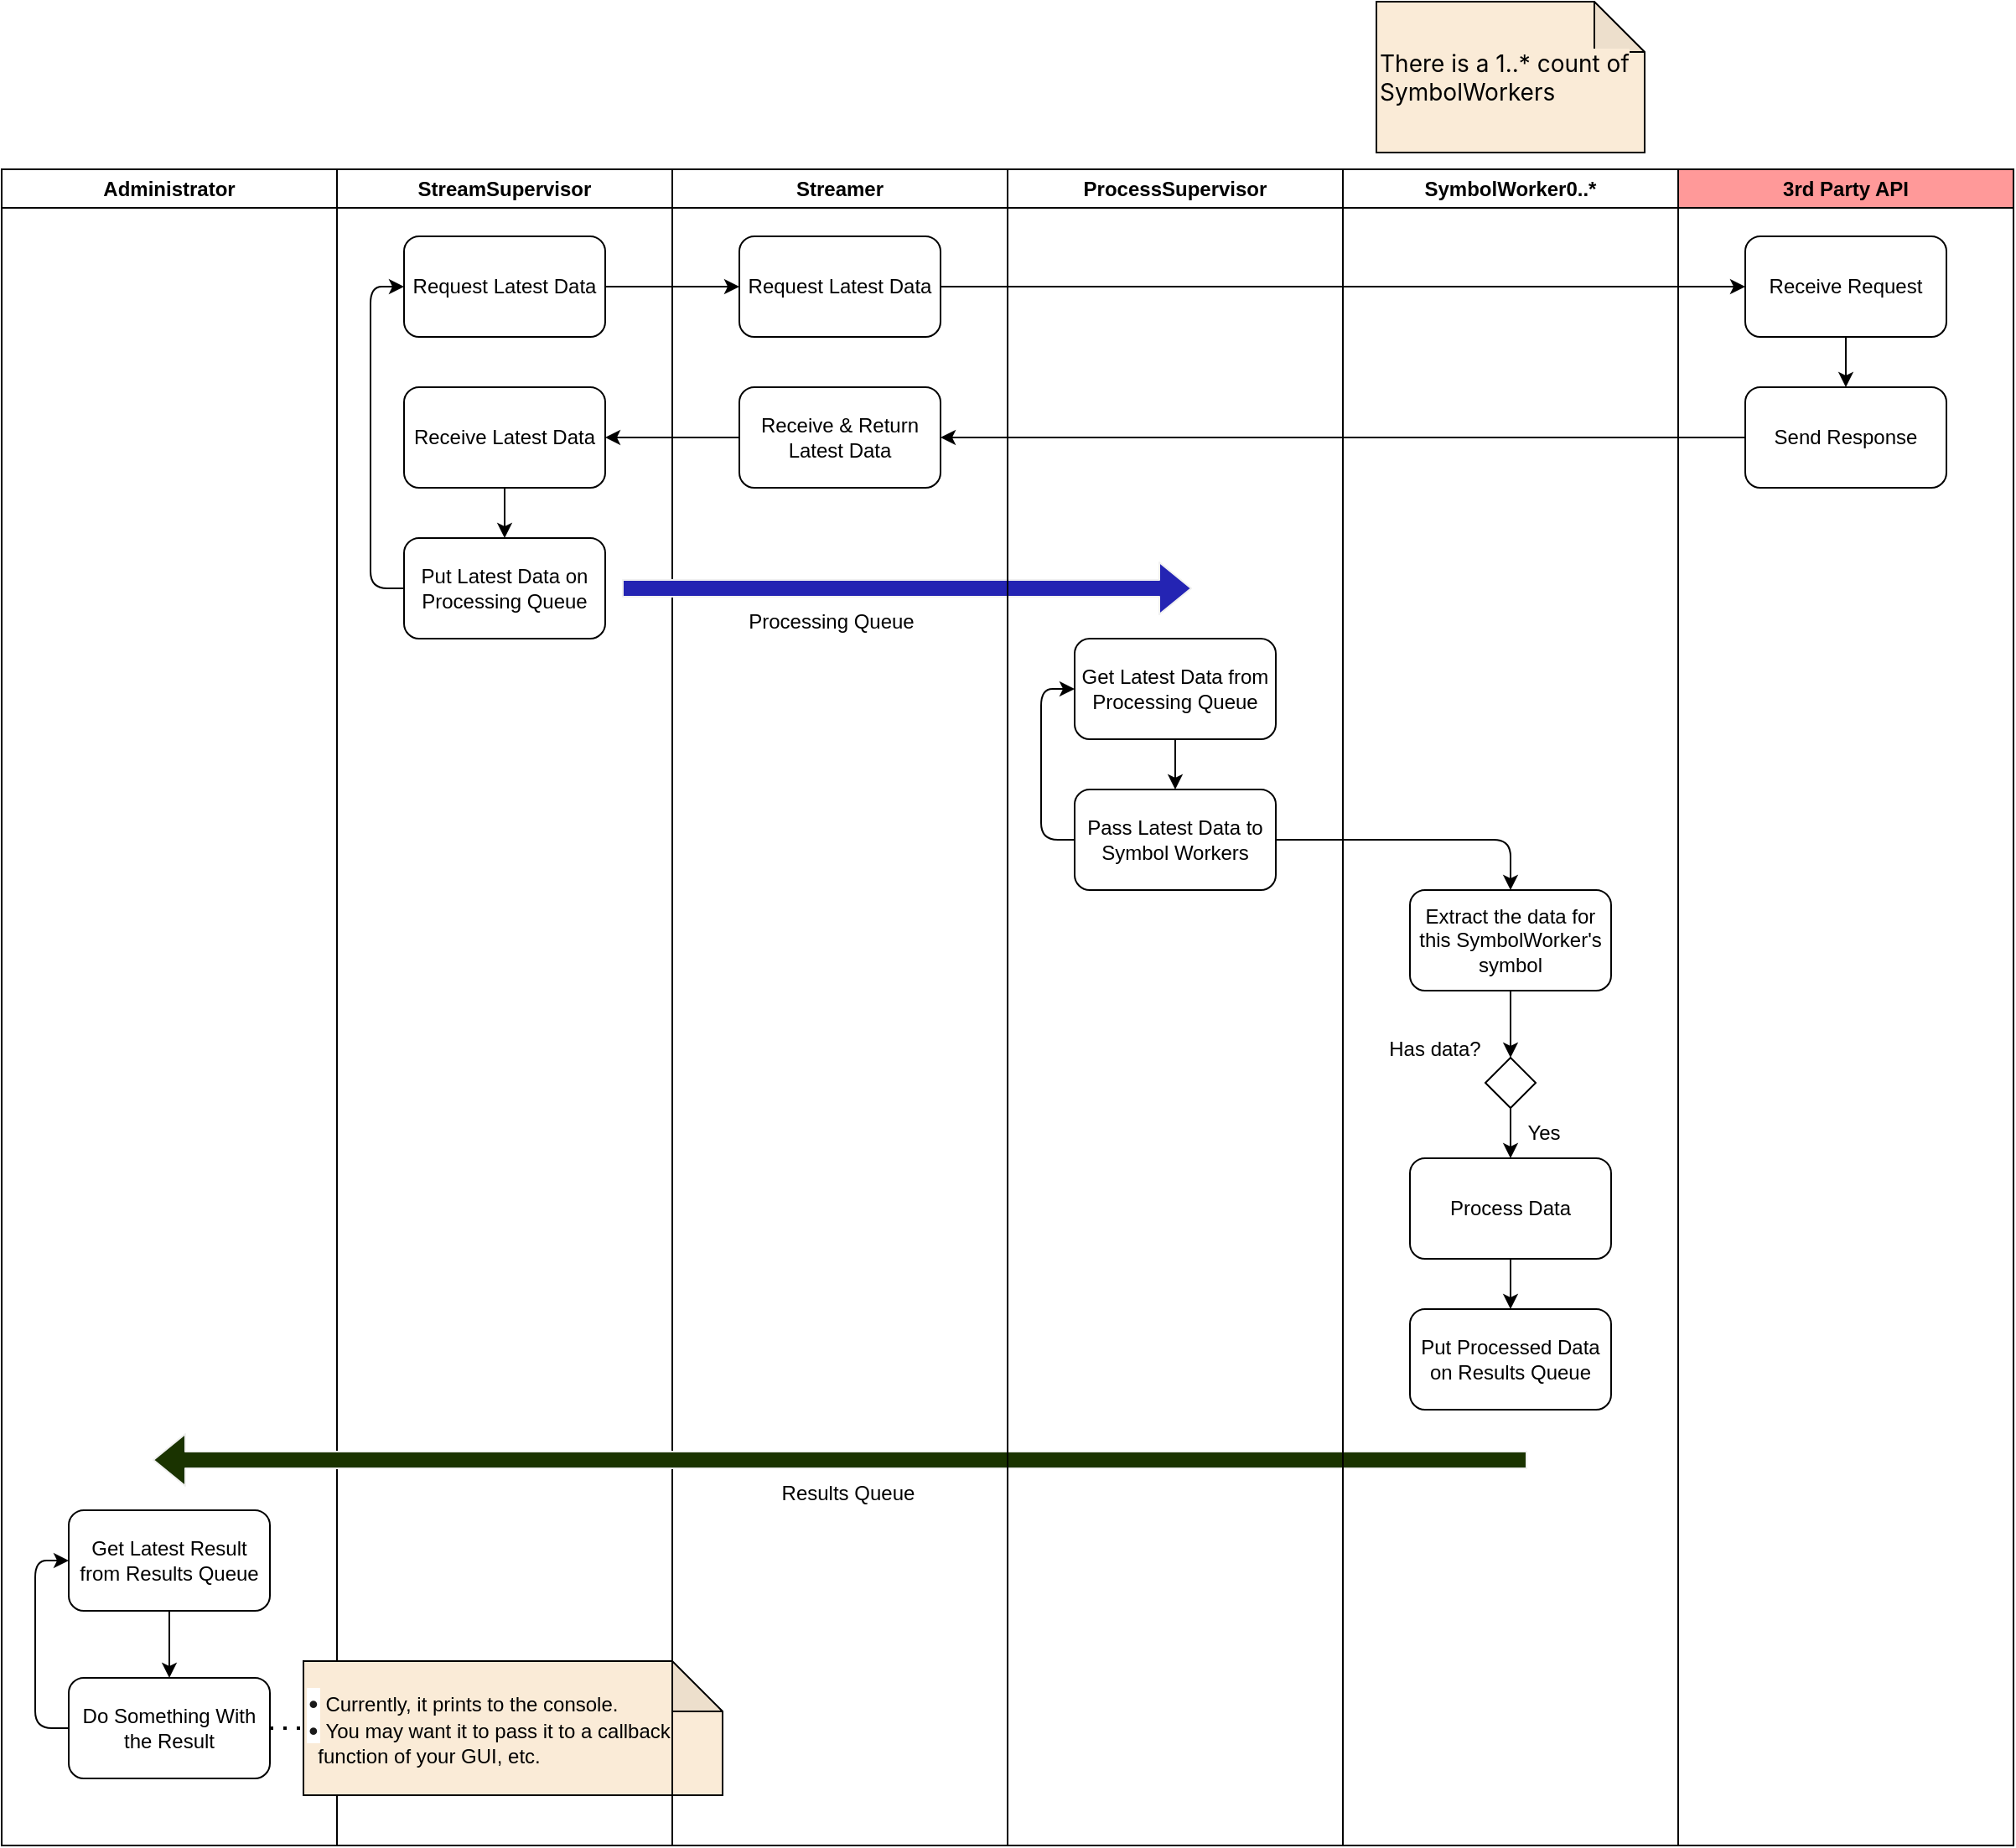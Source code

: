 <mxfile>
    <diagram id="RAs4SvAo-ulhIKiZPfPh" name="Page-1">
        <mxGraphModel dx="959" dy="490" grid="1" gridSize="10" guides="1" tooltips="1" connect="1" arrows="1" fold="1" page="1" pageScale="1" pageWidth="2339" pageHeight="3300" math="0" shadow="0">
            <root>
                <mxCell id="0"/>
                <mxCell id="1" parent="0"/>
                <mxCell id="2" value="Administrator&lt;br&gt;" style="swimlane;whiteSpace=wrap;html=1;startSize=23;" parent="1" vertex="1">
                    <mxGeometry x="40" y="110" width="200" height="1000" as="geometry"/>
                </mxCell>
                <mxCell id="43" value="Get Latest Result from Results&amp;nbsp;Queue" style="rounded=1;whiteSpace=wrap;html=1;" parent="2" vertex="1">
                    <mxGeometry x="40" y="800" width="120" height="60" as="geometry"/>
                </mxCell>
                <mxCell id="45" value="Do Something With the Result" style="rounded=1;whiteSpace=wrap;html=1;" parent="2" vertex="1">
                    <mxGeometry x="40" y="900" width="120" height="60" as="geometry"/>
                </mxCell>
                <mxCell id="46" value="" style="endArrow=classic;html=1;fillColor=#000033;exitX=0.5;exitY=1;exitDx=0;exitDy=0;" parent="2" source="43" target="45" edge="1">
                    <mxGeometry width="50" height="50" relative="1" as="geometry">
                        <mxPoint x="290" y="830" as="sourcePoint"/>
                        <mxPoint x="340" y="780" as="targetPoint"/>
                    </mxGeometry>
                </mxCell>
                <mxCell id="65" value="" style="endArrow=classic;html=1;fillColor=#1A3300;exitX=0;exitY=0.5;exitDx=0;exitDy=0;entryX=0;entryY=0.5;entryDx=0;entryDy=0;" edge="1" parent="2" source="45" target="43">
                    <mxGeometry width="50" height="50" relative="1" as="geometry">
                        <mxPoint x="-30" y="920" as="sourcePoint"/>
                        <mxPoint x="20" y="870" as="targetPoint"/>
                        <Array as="points">
                            <mxPoint x="20" y="930"/>
                            <mxPoint x="20" y="830"/>
                        </Array>
                    </mxGeometry>
                </mxCell>
                <mxCell id="3" value="StreamSupervisor" style="swimlane;whiteSpace=wrap;html=1;startSize=23;" parent="1" vertex="1">
                    <mxGeometry x="240" y="110" width="200" height="1000" as="geometry"/>
                </mxCell>
                <mxCell id="9" value="Request Latest Data" style="rounded=1;whiteSpace=wrap;html=1;" parent="3" vertex="1">
                    <mxGeometry x="40" y="40" width="120" height="60" as="geometry"/>
                </mxCell>
                <mxCell id="17" value="Receive Latest Data" style="rounded=1;whiteSpace=wrap;html=1;" parent="3" vertex="1">
                    <mxGeometry x="40" y="130" width="120" height="60" as="geometry"/>
                </mxCell>
                <mxCell id="18" value="Put Latest Data on Processing Queue" style="rounded=1;whiteSpace=wrap;html=1;" parent="3" vertex="1">
                    <mxGeometry x="40" y="220" width="120" height="60" as="geometry"/>
                </mxCell>
                <mxCell id="20" value="" style="endArrow=classic;html=1;exitX=0.5;exitY=1;exitDx=0;exitDy=0;entryX=0.5;entryY=0;entryDx=0;entryDy=0;" parent="3" source="17" target="18" edge="1">
                    <mxGeometry width="50" height="50" relative="1" as="geometry">
                        <mxPoint x="240" y="320" as="sourcePoint"/>
                        <mxPoint x="290" y="270" as="targetPoint"/>
                    </mxGeometry>
                </mxCell>
                <mxCell id="50" value="" style="endArrow=classic;html=1;fillColor=#000033;exitX=0;exitY=0.5;exitDx=0;exitDy=0;entryX=0;entryY=0.5;entryDx=0;entryDy=0;" parent="3" source="18" target="9" edge="1">
                    <mxGeometry width="50" height="50" relative="1" as="geometry">
                        <mxPoint x="40" y="360" as="sourcePoint"/>
                        <mxPoint x="90" y="310" as="targetPoint"/>
                        <Array as="points">
                            <mxPoint x="20" y="250"/>
                            <mxPoint x="20" y="70"/>
                        </Array>
                    </mxGeometry>
                </mxCell>
                <mxCell id="62" value="&lt;span style=&quot;color: rgba(0, 0, 0, 0.9); font-family: -apple-system, system-ui, BlinkMacSystemFont, &amp;quot;Segoe UI&amp;quot;, Roboto, &amp;quot;Helvetica Neue&amp;quot;, &amp;quot;Fira Sans&amp;quot;, Ubuntu, Oxygen, &amp;quot;Oxygen Sans&amp;quot;, Cantarell, &amp;quot;Droid Sans&amp;quot;, &amp;quot;Apple Color Emoji&amp;quot;, &amp;quot;Segoe UI Emoji&amp;quot;, &amp;quot;Segoe UI Emoji&amp;quot;, &amp;quot;Segoe UI Symbol&amp;quot;, &amp;quot;Lucida Grande&amp;quot;, Helvetica, Arial, sans-serif; font-size: 14px; background-color: rgb(255, 255, 255);&quot;&gt;•&lt;/span&gt;&lt;font color=&quot;#000000&quot;&gt;&amp;nbsp;Currently, it prints to the console.&lt;br&gt;&lt;/font&gt;&lt;span style=&quot;color: rgba(0, 0, 0, 0.9); font-family: -apple-system, system-ui, BlinkMacSystemFont, &amp;quot;Segoe UI&amp;quot;, Roboto, &amp;quot;Helvetica Neue&amp;quot;, &amp;quot;Fira Sans&amp;quot;, Ubuntu, Oxygen, &amp;quot;Oxygen Sans&amp;quot;, Cantarell, &amp;quot;Droid Sans&amp;quot;, &amp;quot;Apple Color Emoji&amp;quot;, &amp;quot;Segoe UI Emoji&amp;quot;, &amp;quot;Segoe UI Emoji&amp;quot;, &amp;quot;Segoe UI Symbol&amp;quot;, &amp;quot;Lucida Grande&amp;quot;, Helvetica, Arial, sans-serif; font-size: 14px; background-color: rgb(255, 255, 255);&quot;&gt;•&lt;/span&gt;&lt;font color=&quot;#000000&quot;&gt;&amp;nbsp;You may want it to pass it to a callback&lt;br&gt;&amp;nbsp; function of your GUI, etc.&lt;/font&gt;" style="shape=note;whiteSpace=wrap;html=1;backgroundOutline=1;darkOpacity=0.05;fillColor=#faebd7;align=left;" parent="3" vertex="1">
                    <mxGeometry x="-20" y="890" width="250" height="80" as="geometry"/>
                </mxCell>
                <mxCell id="4" value="Streamer" style="swimlane;whiteSpace=wrap;html=1;startSize=23;" parent="1" vertex="1">
                    <mxGeometry x="440" y="110" width="200" height="1000" as="geometry"/>
                </mxCell>
                <mxCell id="10" value="Request Latest Data" style="rounded=1;whiteSpace=wrap;html=1;" parent="4" vertex="1">
                    <mxGeometry x="40" y="40" width="120" height="60" as="geometry"/>
                </mxCell>
                <mxCell id="15" value="Receive &amp;amp; Return Latest Data" style="rounded=1;whiteSpace=wrap;html=1;" parent="4" vertex="1">
                    <mxGeometry x="40" y="130" width="120" height="60" as="geometry"/>
                </mxCell>
                <mxCell id="21" value="" style="shape=flexArrow;endArrow=classic;html=1;fillColor=#2424B3;strokeColor=#F0F0F0;" parent="4" edge="1">
                    <mxGeometry width="50" height="50" relative="1" as="geometry">
                        <mxPoint x="-30" y="250" as="sourcePoint"/>
                        <mxPoint x="310" y="250" as="targetPoint"/>
                    </mxGeometry>
                </mxCell>
                <mxCell id="23" value="Processing Queue" style="text;html=1;strokeColor=none;fillColor=none;align=center;verticalAlign=middle;whiteSpace=wrap;rounded=0;" parent="4" vertex="1">
                    <mxGeometry x="40" y="260" width="110" height="20" as="geometry"/>
                </mxCell>
                <mxCell id="41" value="Results Queue" style="text;html=1;strokeColor=none;fillColor=none;align=center;verticalAlign=middle;whiteSpace=wrap;rounded=0;" parent="4" vertex="1">
                    <mxGeometry x="50" y="780" width="110" height="20" as="geometry"/>
                </mxCell>
                <mxCell id="40" value="" style="shape=flexArrow;endArrow=classic;html=1;fillColor=#1A3300;strokeColor=#F0F0F0;" parent="4" edge="1">
                    <mxGeometry width="50" height="50" relative="1" as="geometry">
                        <mxPoint x="510" y="770" as="sourcePoint"/>
                        <mxPoint x="-310" y="770" as="targetPoint"/>
                    </mxGeometry>
                </mxCell>
                <mxCell id="5" value="ProcessSupervisor" style="swimlane;whiteSpace=wrap;html=1;startSize=23;" parent="1" vertex="1">
                    <mxGeometry x="640" y="110" width="200" height="1000" as="geometry"/>
                </mxCell>
                <mxCell id="22" value="Get Latest Data from Processing Queue" style="rounded=1;whiteSpace=wrap;html=1;" parent="5" vertex="1">
                    <mxGeometry x="40" y="280" width="120" height="60" as="geometry"/>
                </mxCell>
                <mxCell id="25" value="Pass Latest Data to Symbol Workers" style="rounded=1;whiteSpace=wrap;html=1;" parent="5" vertex="1">
                    <mxGeometry x="40" y="370" width="120" height="60" as="geometry"/>
                </mxCell>
                <mxCell id="26" value="" style="endArrow=classic;html=1;fillColor=#000033;exitX=0.5;exitY=1;exitDx=0;exitDy=0;" parent="5" source="22" target="25" edge="1">
                    <mxGeometry width="50" height="50" relative="1" as="geometry">
                        <mxPoint x="280" y="360" as="sourcePoint"/>
                        <mxPoint x="330" y="310" as="targetPoint"/>
                    </mxGeometry>
                </mxCell>
                <mxCell id="52" value="" style="endArrow=classic;html=1;fillColor=#000033;exitX=0;exitY=0.5;exitDx=0;exitDy=0;entryX=0;entryY=0.5;entryDx=0;entryDy=0;" parent="5" source="25" target="22" edge="1">
                    <mxGeometry width="50" height="50" relative="1" as="geometry">
                        <mxPoint x="-90" y="370" as="sourcePoint"/>
                        <mxPoint x="-40" y="320" as="targetPoint"/>
                        <Array as="points">
                            <mxPoint x="20" y="400"/>
                            <mxPoint x="20" y="310"/>
                        </Array>
                    </mxGeometry>
                </mxCell>
                <mxCell id="6" value="SymbolWorker0..*" style="swimlane;whiteSpace=wrap;html=1;startSize=23;" parent="1" vertex="1">
                    <mxGeometry x="840" y="110" width="200" height="1000" as="geometry"/>
                </mxCell>
                <mxCell id="27" value="Extract the data for this SymbolWorker's symbol" style="rounded=1;whiteSpace=wrap;html=1;" parent="6" vertex="1">
                    <mxGeometry x="40" y="430" width="120" height="60" as="geometry"/>
                </mxCell>
                <mxCell id="31" value="Process Data" style="rounded=1;whiteSpace=wrap;html=1;" parent="6" vertex="1">
                    <mxGeometry x="40" y="590" width="120" height="60" as="geometry"/>
                </mxCell>
                <mxCell id="35" value="Put Processed Data on Results Queue" style="rounded=1;whiteSpace=wrap;html=1;" parent="6" vertex="1">
                    <mxGeometry x="40" y="680" width="120" height="60" as="geometry"/>
                </mxCell>
                <mxCell id="38" value="" style="endArrow=classic;html=1;fillColor=#000033;exitX=0.5;exitY=1;exitDx=0;exitDy=0;entryX=0.5;entryY=0;entryDx=0;entryDy=0;" parent="6" source="31" target="35" edge="1">
                    <mxGeometry width="50" height="50" relative="1" as="geometry">
                        <mxPoint x="-80" y="560" as="sourcePoint"/>
                        <mxPoint x="-30" y="510" as="targetPoint"/>
                    </mxGeometry>
                </mxCell>
                <mxCell id="55" value="" style="rhombus;whiteSpace=wrap;html=1;" parent="6" vertex="1">
                    <mxGeometry x="85" y="530" width="30" height="30" as="geometry"/>
                </mxCell>
                <mxCell id="56" value="Has data?" style="text;html=1;strokeColor=none;fillColor=none;align=center;verticalAlign=middle;whiteSpace=wrap;rounded=0;" parent="6" vertex="1">
                    <mxGeometry x="25" y="510" width="60" height="30" as="geometry"/>
                </mxCell>
                <mxCell id="57" value="" style="endArrow=classic;html=1;exitX=0.5;exitY=1;exitDx=0;exitDy=0;entryX=0.5;entryY=0;entryDx=0;entryDy=0;" parent="6" source="27" target="55" edge="1">
                    <mxGeometry width="50" height="50" relative="1" as="geometry">
                        <mxPoint x="130" y="590" as="sourcePoint"/>
                        <mxPoint x="180" y="540" as="targetPoint"/>
                    </mxGeometry>
                </mxCell>
                <mxCell id="59" value="" style="endArrow=classic;html=1;exitX=0.5;exitY=1;exitDx=0;exitDy=0;entryX=0.5;entryY=0;entryDx=0;entryDy=0;" parent="6" source="55" target="31" edge="1">
                    <mxGeometry width="50" height="50" relative="1" as="geometry">
                        <mxPoint x="120" y="610" as="sourcePoint"/>
                        <mxPoint x="170" y="560" as="targetPoint"/>
                    </mxGeometry>
                </mxCell>
                <mxCell id="60" value="Yes" style="text;html=1;strokeColor=none;fillColor=none;align=center;verticalAlign=middle;whiteSpace=wrap;rounded=0;" parent="6" vertex="1">
                    <mxGeometry x="90" y="560" width="60" height="30" as="geometry"/>
                </mxCell>
                <mxCell id="8" value="3rd Party API" style="swimlane;whiteSpace=wrap;html=1;startSize=23;fillColor=#FF9999;" parent="1" vertex="1">
                    <mxGeometry x="1040" y="110" width="200" height="1000" as="geometry"/>
                </mxCell>
                <mxCell id="12" value="Receive Request" style="rounded=1;whiteSpace=wrap;html=1;" parent="8" vertex="1">
                    <mxGeometry x="40" y="40" width="120" height="60" as="geometry"/>
                </mxCell>
                <mxCell id="13" value="Send Response" style="rounded=1;whiteSpace=wrap;html=1;" parent="8" vertex="1">
                    <mxGeometry x="40" y="130" width="120" height="60" as="geometry"/>
                </mxCell>
                <mxCell id="14" value="" style="endArrow=classic;html=1;exitX=0.5;exitY=1;exitDx=0;exitDy=0;entryX=0.5;entryY=0;entryDx=0;entryDy=0;" parent="8" source="12" target="13" edge="1">
                    <mxGeometry width="50" height="50" relative="1" as="geometry">
                        <mxPoint x="100" y="280" as="sourcePoint"/>
                        <mxPoint x="150" y="230" as="targetPoint"/>
                    </mxGeometry>
                </mxCell>
                <mxCell id="11" value="" style="endArrow=classic;html=1;exitX=1;exitY=0.5;exitDx=0;exitDy=0;entryX=0;entryY=0.5;entryDx=0;entryDy=0;" parent="1" source="9" target="10" edge="1">
                    <mxGeometry width="50" height="50" relative="1" as="geometry">
                        <mxPoint x="500" y="340" as="sourcePoint"/>
                        <mxPoint x="550" y="290" as="targetPoint"/>
                    </mxGeometry>
                </mxCell>
                <mxCell id="16" value="" style="endArrow=classic;html=1;exitX=0;exitY=0.5;exitDx=0;exitDy=0;entryX=1;entryY=0.5;entryDx=0;entryDy=0;" parent="1" source="13" target="15" edge="1">
                    <mxGeometry width="50" height="50" relative="1" as="geometry">
                        <mxPoint x="800" y="270" as="sourcePoint"/>
                        <mxPoint x="850" y="220" as="targetPoint"/>
                    </mxGeometry>
                </mxCell>
                <mxCell id="19" value="" style="endArrow=classic;html=1;exitX=0;exitY=0.5;exitDx=0;exitDy=0;entryX=1;entryY=0.5;entryDx=0;entryDy=0;" parent="1" source="15" target="17" edge="1">
                    <mxGeometry width="50" height="50" relative="1" as="geometry">
                        <mxPoint x="460" y="420" as="sourcePoint"/>
                        <mxPoint x="510" y="370" as="targetPoint"/>
                    </mxGeometry>
                </mxCell>
                <mxCell id="24" value="" style="endArrow=classic;html=1;fillColor=#000033;exitX=1;exitY=0.5;exitDx=0;exitDy=0;entryX=0;entryY=0.5;entryDx=0;entryDy=0;" parent="1" source="10" target="12" edge="1">
                    <mxGeometry width="50" height="50" relative="1" as="geometry">
                        <mxPoint x="820" y="220" as="sourcePoint"/>
                        <mxPoint x="870" y="170" as="targetPoint"/>
                    </mxGeometry>
                </mxCell>
                <mxCell id="28" value="" style="endArrow=classic;html=1;fillColor=#000033;exitX=1;exitY=0.5;exitDx=0;exitDy=0;entryX=0.5;entryY=0;entryDx=0;entryDy=0;" parent="1" source="25" target="27" edge="1">
                    <mxGeometry width="50" height="50" relative="1" as="geometry">
                        <mxPoint x="920" y="450" as="sourcePoint"/>
                        <mxPoint x="970" y="400" as="targetPoint"/>
                        <Array as="points">
                            <mxPoint x="940" y="510"/>
                        </Array>
                    </mxGeometry>
                </mxCell>
                <mxCell id="63" value="" style="endArrow=none;dashed=1;html=1;dashPattern=1 3;strokeWidth=2;fontColor=#000000;exitX=1;exitY=0.5;exitDx=0;exitDy=0;entryX=0;entryY=0.5;entryDx=0;entryDy=0;entryPerimeter=0;" parent="1" source="45" target="62" edge="1">
                    <mxGeometry width="50" height="50" relative="1" as="geometry">
                        <mxPoint x="110" y="1250" as="sourcePoint"/>
                        <mxPoint x="160" y="1200" as="targetPoint"/>
                    </mxGeometry>
                </mxCell>
                <mxCell id="64" value="&lt;font color=&quot;#000000&quot; face=&quot;-apple-system, system-ui, BlinkMacSystemFont, Segoe UI, Roboto, Helvetica Neue, Fira Sans, Ubuntu, Oxygen, Oxygen Sans, Cantarell, Droid Sans, Apple Color Emoji, Segoe UI Emoji, Segoe UI Emoji, Segoe UI Symbol, Lucida Grande, Helvetica, Arial, sans-serif&quot;&gt;&lt;span style=&quot;font-size: 14px; background-color: rgb(250, 235, 215);&quot;&gt;There is a 1..* count of SymbolWorkers&lt;/span&gt;&lt;/font&gt;" style="shape=note;whiteSpace=wrap;html=1;backgroundOutline=1;darkOpacity=0.05;fillColor=#faebd7;align=left;" parent="1" vertex="1">
                    <mxGeometry x="860" y="10" width="160" height="90" as="geometry"/>
                </mxCell>
            </root>
        </mxGraphModel>
    </diagram>
</mxfile>